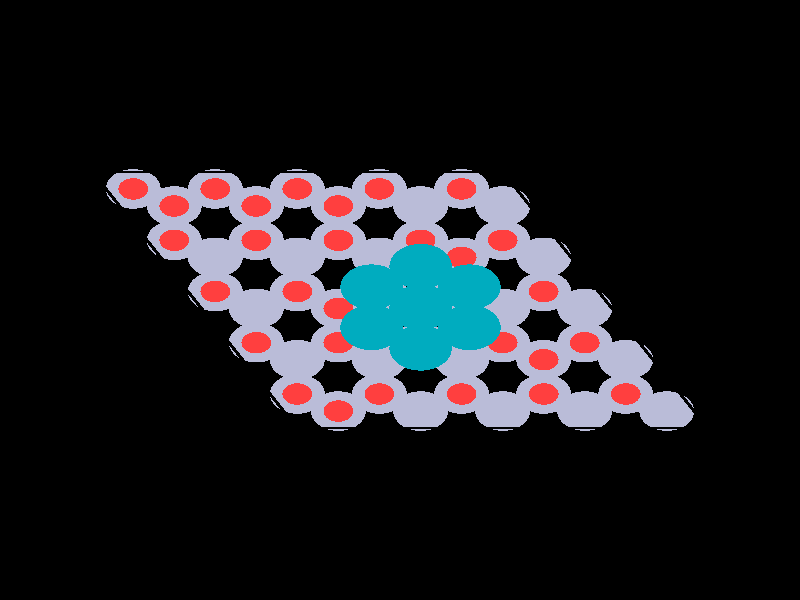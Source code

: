 #include "colors.inc"
#include "finish.inc"

global_settings {assumed_gamma 1 max_trace_level 6}
background {color White transmit 1.0}
camera {orthographic
  right -31.79*x up 33.06*y
  direction 1.00*z
  location <0,0,50.00> look_at <0,0,0>}
light_source {<  2.00,   3.00,  40.00> color White
  area_light <0.70, 0, 0>, <0, 0.70, 0>, 3, 3
  adaptive 1 jitter}

#declare simple = finish {phong 0.7}
#declare pale = finish {ambient 0.5 diffuse 0.85 roughness 0.001 specular 0.200 }
#declare intermediate = finish {ambient 0.3 diffuse 0.6 specular 0.1 roughness 0.04}
#declare vmd = finish {ambient 0.0 diffuse 0.65 phong 0.1 phong_size 40.0 specular 0.5 }
#declare jmol = finish {ambient 0.2 diffuse 0.6 specular 1 roughness 0.001 metallic}
#declare ase2 = finish {ambient 0.05 brilliance 3 diffuse 0.6 metallic specular 0.7 roughness 0.04 reflection 0.15}
#declare ase3 = finish {ambient 0.15 brilliance 2 diffuse 0.6 metallic specular 1.0 roughness 0.001 reflection 0.0}
#declare glass = finish {ambient 0.05 diffuse 0.3 specular 1.0 roughness 0.001}
#declare glass2 = finish {ambient 0.01 diffuse 0.3 specular 1.0 reflection 0.25 roughness 0.001}
#declare Rcell = 0.070;
#declare Rbond = 0.100;

#macro atom(LOC, R, COL, TRANS, FIN)
  sphere{LOC, R texture{pigment{color COL transmit TRANS} finish{FIN}}}
#end
#macro constrain(LOC, R, COL, TRANS FIN)
union{torus{R, Rcell rotate 45*z texture{pigment{color COL transmit TRANS} finish{FIN}}}
      torus{R, Rcell rotate -45*z texture{pigment{color COL transmit TRANS} finish{FIN}}}
      translate LOC}
#end

cylinder {< -4.08,  -7.06, -26.22>, < 12.23,  -7.06, -26.22>, Rcell pigment {Black}}
cylinder {<-12.23,   7.06, -26.22>, <  4.08,   7.06, -26.22>, Rcell pigment {Black}}
cylinder {<-12.23,   7.06,   0.00>, <  4.08,   7.06,   0.00>, Rcell pigment {Black}}
cylinder {< -4.08,  -7.06,   0.00>, < 12.23,  -7.06,   0.00>, Rcell pigment {Black}}
cylinder {< -4.08,  -7.06, -26.22>, <-12.23,   7.06, -26.22>, Rcell pigment {Black}}
cylinder {< 12.23,  -7.06, -26.22>, <  4.08,   7.06, -26.22>, Rcell pigment {Black}}
cylinder {< 12.23,  -7.06,   0.00>, <  4.08,   7.06,   0.00>, Rcell pigment {Black}}
cylinder {< -4.08,  -7.06,   0.00>, <-12.23,   7.06,   0.00>, Rcell pigment {Black}}
cylinder {< -4.08,  -7.06, -26.22>, < -4.08,  -7.06,   0.00>, Rcell pigment {Black}}
cylinder {< 12.23,  -7.06, -26.22>, < 12.23,  -7.06,   0.00>, Rcell pigment {Black}}
cylinder {<  4.08,   7.06, -26.22>, <  4.08,   7.06,   0.00>, Rcell pigment {Black}}
cylinder {<-12.23,   7.06, -26.22>, <-12.23,   7.06,   0.00>, Rcell pigment {Black}}
atom(<-10.60,   6.12, -25.23>, 0.59, rgb <1.00, 0.05, 0.05>, 0.0, ase2) // #0 
atom(< -2.45,  -2.35, -25.23>, 0.59, rgb <1.00, 0.05, 0.05>, 0.0, ase2) // #1 
atom(< -4.08,   0.47, -25.23>, 0.59, rgb <1.00, 0.05, 0.05>, 0.0, ase2) // #2 
atom(< -7.34,   6.12, -25.23>, 0.59, rgb <1.00, 0.05, 0.05>, 0.0, ase2) // #3 
atom(<  2.45,  -5.18, -25.23>, 0.59, rgb <1.00, 0.05, 0.05>, 0.0, ase2) // #4 
atom(<  0.82,  -2.35, -25.23>, 0.59, rgb <1.00, 0.05, 0.05>, 0.0, ase2) // #5 
atom(< -0.82,   0.47, -25.23>, 0.59, rgb <1.00, 0.05, 0.05>, 0.0, ase2) // #6 
atom(< -2.45,   3.29, -25.23>, 0.59, rgb <1.00, 0.05, 0.05>, 0.0, ase2) // #7 
atom(< -4.08,   6.12, -25.23>, 0.59, rgb <1.00, 0.05, 0.05>, 0.0, ase2) // #8 
atom(<  5.71,  -5.18, -25.23>, 0.59, rgb <1.00, 0.05, 0.05>, 0.0, ase2) // #9 
atom(<  2.45,   0.47, -25.23>, 0.59, rgb <1.00, 0.05, 0.05>, 0.0, ase2) // #10 
atom(<  0.82,   3.29, -25.23>, 0.59, rgb <1.00, 0.05, 0.05>, 0.0, ase2) // #11 
atom(< -0.82,   6.12, -25.23>, 0.59, rgb <1.00, 0.05, 0.05>, 0.0, ase2) // #12 
atom(<  8.97,  -5.18, -25.23>, 0.59, rgb <1.00, 0.05, 0.05>, 0.0, ase2) // #13 
atom(<  7.34,  -2.35, -25.23>, 0.59, rgb <1.00, 0.05, 0.05>, 0.0, ase2) // #14 
atom(<  5.71,   0.47, -25.23>, 0.59, rgb <1.00, 0.05, 0.05>, 0.0, ase2) // #15 
atom(<  4.08,   3.29, -25.23>, 0.59, rgb <1.00, 0.05, 0.05>, 0.0, ase2) // #16 
atom(<  2.45,   6.12, -25.23>, 0.59, rgb <1.00, 0.05, 0.05>, 0.0, ase2) // #17 
atom(<  0.82,  -0.47, -24.60>, 1.09, rgb <0.49, 0.50, 0.69>, 0.0, ase2) // #18 
atom(< -0.82,  -3.29, -24.60>, 1.09, rgb <0.49, 0.50, 0.69>, 0.0, ase2) // #19 
atom(< -0.82,   2.35, -24.60>, 1.09, rgb <0.49, 0.50, 0.69>, 0.0, ase2) // #20 
atom(< -7.34,   2.35, -24.60>, 1.09, rgb <0.49, 0.50, 0.69>, 0.0, ase2) // #21 
atom(< -2.45,   5.18, -24.60>, 1.09, rgb <0.49, 0.50, 0.69>, 0.0, ase2) // #22 
atom(< -2.45,  -0.47, -24.60>, 1.09, rgb <0.49, 0.50, 0.69>, 0.0, ase2) // #23 
atom(<  7.34,  -6.12, -24.60>, 1.09, rgb <0.49, 0.50, 0.69>, 0.0, ase2) // #24 
atom(< -2.45,  -6.12, -24.60>, 1.09, rgb <0.49, 0.50, 0.69>, 0.0, ase2) // #25 
atom(<  5.71,  -3.29, -24.60>, 1.09, rgb <0.49, 0.50, 0.69>, 0.0, ase2) // #26 
atom(< -4.08,   2.35, -24.60>, 1.09, rgb <0.49, 0.50, 0.69>, 0.0, ase2) // #27 
atom(<  4.08,  -0.47, -24.60>, 1.09, rgb <0.49, 0.50, 0.69>, 0.0, ase2) // #28 
atom(< -8.97,   5.18, -24.60>, 1.09, rgb <0.49, 0.50, 0.69>, 0.0, ase2) // #29 
atom(<  2.45,   2.35, -24.60>, 1.09, rgb <0.49, 0.50, 0.69>, 0.0, ase2) // #30 
atom(< -5.71,   5.18, -24.60>, 1.09, rgb <0.49, 0.50, 0.69>, 0.0, ase2) // #31 
atom(<  0.82,   5.18, -24.60>, 1.09, rgb <0.49, 0.50, 0.69>, 0.0, ase2) // #32 
atom(< -5.71,  -0.47, -24.60>, 1.09, rgb <0.49, 0.50, 0.69>, 0.0, ase2) // #33 
atom(< 10.60,  -6.12, -24.60>, 1.09, rgb <0.49, 0.50, 0.69>, 0.0, ase2) // #34 
atom(<  4.08,  -6.12, -24.60>, 1.09, rgb <0.49, 0.50, 0.69>, 0.0, ase2) // #35 
atom(<  8.97,  -3.29, -24.60>, 1.09, rgb <0.49, 0.50, 0.69>, 0.0, ase2) // #36 
atom(<  0.82,  -6.12, -24.60>, 1.09, rgb <0.49, 0.50, 0.69>, 0.0, ase2) // #37 
atom(<  7.34,  -0.47, -24.60>, 1.09, rgb <0.49, 0.50, 0.69>, 0.0, ase2) // #38 
atom(<  2.45,  -3.29, -24.60>, 1.09, rgb <0.49, 0.50, 0.69>, 0.0, ase2) // #39 
atom(<  5.71,   2.35, -24.60>, 1.09, rgb <0.49, 0.50, 0.69>, 0.0, ase2) // #40 
atom(< -4.08,  -3.29, -24.60>, 1.09, rgb <0.49, 0.50, 0.69>, 0.0, ase2) // #41 
atom(<  4.08,   5.18, -24.60>, 1.09, rgb <0.49, 0.50, 0.69>, 0.0, ase2) // #42 
atom(<  5.71,  -3.29, -22.60>, 0.59, rgb <1.00, 0.05, 0.05>, 0.0, ase2) // #43 
atom(< -2.45,  -0.47, -22.60>, 0.59, rgb <1.00, 0.05, 0.05>, 0.0, ase2) // #44 
atom(<  2.45,  -3.29, -22.60>, 0.59, rgb <1.00, 0.05, 0.05>, 0.0, ase2) // #45 
atom(<  4.08,  -0.47, -22.60>, 0.59, rgb <1.00, 0.05, 0.05>, 0.0, ase2) // #46 
atom(< -7.34,   2.35, -22.60>, 0.59, rgb <1.00, 0.05, 0.05>, 0.0, ase2) // #47 
atom(<  0.82,  -6.12, -22.60>, 0.59, rgb <1.00, 0.05, 0.05>, 0.0, ase2) // #48 
atom(<  2.45,   2.35, -22.60>, 0.59, rgb <1.00, 0.05, 0.05>, 0.0, ase2) // #49 
atom(<  0.82,  -0.47, -22.60>, 0.59, rgb <1.00, 0.05, 0.05>, 0.0, ase2) // #50 
atom(< -4.08,   2.35, -22.60>, 0.59, rgb <1.00, 0.05, 0.05>, 0.0, ase2) // #51 
atom(<  0.82,   5.18, -22.60>, 0.59, rgb <1.00, 0.05, 0.05>, 0.0, ase2) // #52 
atom(< -5.71,  -0.47, -22.60>, 0.59, rgb <1.00, 0.05, 0.05>, 0.0, ase2) // #53 
atom(< -0.82,   2.35, -22.60>, 0.59, rgb <1.00, 0.05, 0.05>, 0.0, ase2) // #54 
atom(< 10.60,  -6.12, -22.60>, 0.59, rgb <1.00, 0.05, 0.05>, 0.0, ase2) // #55 
atom(< -2.45,  -6.12, -22.60>, 0.59, rgb <1.00, 0.05, 0.05>, 0.0, ase2) // #56 
atom(< -5.71,   5.18, -22.60>, 0.59, rgb <1.00, 0.05, 0.05>, 0.0, ase2) // #57 
atom(<  8.97,  -3.29, -22.60>, 0.59, rgb <1.00, 0.05, 0.05>, 0.0, ase2) // #58 
atom(< -2.45,   5.18, -22.60>, 0.59, rgb <1.00, 0.05, 0.05>, 0.0, ase2) // #59 
atom(< -0.82,  -3.29, -22.60>, 0.59, rgb <1.00, 0.05, 0.05>, 0.0, ase2) // #60 
atom(<  7.34,  -0.47, -22.60>, 0.59, rgb <1.00, 0.05, 0.05>, 0.0, ase2) // #61 
atom(< -8.97,   5.18, -22.60>, 0.59, rgb <1.00, 0.05, 0.05>, 0.0, ase2) // #62 
atom(<  7.34,  -6.12, -22.60>, 0.59, rgb <1.00, 0.05, 0.05>, 0.0, ase2) // #63 
atom(<  5.71,   2.35, -22.60>, 0.59, rgb <1.00, 0.05, 0.05>, 0.0, ase2) // #64 
atom(<  4.08,  -6.12, -22.60>, 0.59, rgb <1.00, 0.05, 0.05>, 0.0, ase2) // #65 
atom(< -4.08,  -3.29, -22.60>, 0.59, rgb <1.00, 0.05, 0.05>, 0.0, ase2) // #66 
atom(<  4.08,   5.18, -22.60>, 0.59, rgb <1.00, 0.05, 0.05>, 0.0, ase2) // #67 
atom(<  0.82,   3.29, -21.98>, 1.09, rgb <0.49, 0.50, 0.69>, 0.0, ase2) // #68 
atom(<  2.45,  -5.18, -21.98>, 1.09, rgb <0.49, 0.50, 0.69>, 0.0, ase2) // #69 
atom(<-10.60,   6.12, -21.98>, 1.09, rgb <0.49, 0.50, 0.69>, 0.0, ase2) // #70 
atom(< -4.08,   6.12, -21.98>, 1.09, rgb <0.49, 0.50, 0.69>, 0.0, ase2) // #71 
atom(< -0.82,   6.12, -21.98>, 1.09, rgb <0.49, 0.50, 0.69>, 0.0, ase2) // #72 
atom(< -8.97,   3.29, -21.98>, 1.09, rgb <0.49, 0.50, 0.69>, 0.0, ase2) // #73 
atom(< -5.71,   3.29, -21.98>, 1.09, rgb <0.49, 0.50, 0.69>, 0.0, ase2) // #74 
atom(<  0.82,  -2.35, -21.98>, 1.09, rgb <0.49, 0.50, 0.69>, 0.0, ase2) // #75 
atom(<  8.97,  -5.18, -21.98>, 1.09, rgb <0.49, 0.50, 0.69>, 0.0, ase2) // #76 
atom(<  5.71,  -5.18, -21.98>, 1.09, rgb <0.49, 0.50, 0.69>, 0.0, ase2) // #77 
atom(< -2.45,  -2.35, -21.98>, 1.09, rgb <0.49, 0.50, 0.69>, 0.0, ase2) // #78 
atom(< -5.71,  -2.35, -21.98>, 1.09, rgb <0.49, 0.50, 0.69>, 0.0, ase2) // #79 
atom(<  7.34,  -2.35, -21.98>, 1.09, rgb <0.49, 0.50, 0.69>, 0.0, ase2) // #80 
atom(< -4.08,  -5.18, -21.98>, 1.09, rgb <0.49, 0.50, 0.69>, 0.0, ase2) // #81 
atom(<  4.08,  -2.35, -21.98>, 1.09, rgb <0.49, 0.50, 0.69>, 0.0, ase2) // #82 
atom(< -0.82,   0.47, -21.98>, 1.09, rgb <0.49, 0.50, 0.69>, 0.0, ase2) // #83 
atom(<  5.71,   0.47, -21.98>, 1.09, rgb <0.49, 0.50, 0.69>, 0.0, ase2) // #84 
atom(< -7.34,   6.12, -21.98>, 1.09, rgb <0.49, 0.50, 0.69>, 0.0, ase2) // #85 
atom(< -0.82,  -5.18, -21.98>, 1.09, rgb <0.49, 0.50, 0.69>, 0.0, ase2) // #86 
atom(<  2.45,   0.47, -21.98>, 1.09, rgb <0.49, 0.50, 0.69>, 0.0, ase2) // #87 
atom(<  4.08,   3.29, -21.98>, 1.09, rgb <0.49, 0.50, 0.69>, 0.0, ase2) // #88 
atom(< -4.08,   0.47, -21.98>, 1.09, rgb <0.49, 0.50, 0.69>, 0.0, ase2) // #89 
atom(< -2.45,   3.29, -21.98>, 1.09, rgb <0.49, 0.50, 0.69>, 0.0, ase2) // #90 
atom(< -7.34,   0.47, -21.98>, 1.09, rgb <0.49, 0.50, 0.69>, 0.0, ase2) // #91 
atom(<  2.45,   6.12, -21.98>, 1.09, rgb <0.49, 0.50, 0.69>, 0.0, ase2) // #92 
atom(< -0.82,   0.47, -19.98>, 0.59, rgb <1.00, 0.05, 0.05>, 0.0, ase2) // #93 
atom(< -2.45,  -2.35, -19.98>, 0.59, rgb <1.00, 0.05, 0.05>, 0.0, ase2) // #94 
atom(< -8.97,   3.29, -19.98>, 0.59, rgb <1.00, 0.05, 0.05>, 0.0, ase2) // #95 
atom(<  2.45,  -5.18, -19.98>, 0.59, rgb <1.00, 0.05, 0.05>, 0.0, ase2) // #96 
atom(<  8.97,  -5.18, -19.98>, 0.59, rgb <1.00, 0.05, 0.05>, 0.0, ase2) // #97 
atom(<  4.08,  -2.35, -19.98>, 0.59, rgb <1.00, 0.05, 0.05>, 0.0, ase2) // #98 
atom(< -5.71,   3.29, -19.98>, 0.59, rgb <1.00, 0.05, 0.05>, 0.0, ase2) // #99 
atom(< -2.45,   3.29, -19.98>, 0.59, rgb <1.00, 0.05, 0.05>, 0.0, ase2) // #100 
atom(< -0.82,  -5.18, -19.98>, 0.59, rgb <1.00, 0.05, 0.05>, 0.0, ase2) // #101 
atom(<  7.34,  -2.35, -19.98>, 0.59, rgb <1.00, 0.05, 0.05>, 0.0, ase2) // #102 
atom(<-10.60,   6.12, -19.98>, 0.59, rgb <1.00, 0.05, 0.05>, 0.0, ase2) // #103 
atom(<  2.45,   0.47, -19.98>, 0.59, rgb <1.00, 0.05, 0.05>, 0.0, ase2) // #104 
atom(< -5.71,  -2.35, -19.98>, 0.59, rgb <1.00, 0.05, 0.05>, 0.0, ase2) // #105 
atom(<  0.82,  -2.35, -19.98>, 0.59, rgb <1.00, 0.05, 0.05>, 0.0, ase2) // #106 
atom(<  5.71,   0.47, -19.98>, 0.59, rgb <1.00, 0.05, 0.05>, 0.0, ase2) // #107 
atom(< -4.08,   6.12, -19.98>, 0.59, rgb <1.00, 0.05, 0.05>, 0.0, ase2) // #108 
atom(< -4.08,   0.47, -19.98>, 0.59, rgb <1.00, 0.05, 0.05>, 0.0, ase2) // #109 
atom(<  0.82,   3.29, -19.98>, 0.59, rgb <1.00, 0.05, 0.05>, 0.0, ase2) // #110 
atom(< -7.34,   6.12, -19.98>, 0.59, rgb <1.00, 0.05, 0.05>, 0.0, ase2) // #111 
atom(<  4.08,   3.29, -19.98>, 0.59, rgb <1.00, 0.05, 0.05>, 0.0, ase2) // #112 
atom(< -7.34,   0.47, -19.98>, 0.59, rgb <1.00, 0.05, 0.05>, 0.0, ase2) // #113 
atom(< -4.08,  -5.18, -19.98>, 0.59, rgb <1.00, 0.05, 0.05>, 0.0, ase2) // #114 
atom(<  5.71,  -5.18, -19.98>, 0.59, rgb <1.00, 0.05, 0.05>, 0.0, ase2) // #115 
atom(< -0.82,   6.12, -19.98>, 0.59, rgb <1.00, 0.05, 0.05>, 0.0, ase2) // #116 
atom(<  2.45,   6.12, -19.98>, 0.59, rgb <1.00, 0.05, 0.05>, 0.0, ase2) // #117 
atom(< 10.60,  -6.12, -19.35>, 1.09, rgb <0.49, 0.50, 0.69>, 0.0, ase2) // #118 
atom(< -2.45,  -6.12, -19.35>, 1.09, rgb <0.49, 0.50, 0.69>, 0.0, ase2) // #119 
atom(< -2.45,   5.18, -19.35>, 1.09, rgb <0.49, 0.50, 0.69>, 0.0, ase2) // #120 
atom(<  4.08,  -0.47, -19.35>, 1.09, rgb <0.49, 0.50, 0.69>, 0.0, ase2) // #121 
atom(< -4.08,   2.35, -19.35>, 1.09, rgb <0.49, 0.50, 0.69>, 0.0, ase2) // #122 
atom(< -7.34,   2.35, -19.35>, 1.09, rgb <0.49, 0.50, 0.69>, 0.0, ase2) // #123 
atom(<  8.97,  -3.29, -19.35>, 1.09, rgb <0.49, 0.50, 0.69>, 0.0, ase2) // #124 
atom(<  0.82,  -0.47, -19.35>, 1.09, rgb <0.49, 0.50, 0.69>, 0.0, ase2) // #125 
atom(<  4.08,  -6.12, -19.35>, 1.09, rgb <0.49, 0.50, 0.69>, 0.0, ase2) // #126 
atom(< -5.71,  -0.47, -19.35>, 1.09, rgb <0.49, 0.50, 0.69>, 0.0, ase2) // #127 
atom(<  2.45,   2.35, -19.35>, 1.09, rgb <0.49, 0.50, 0.69>, 0.0, ase2) // #128 
atom(<  7.34,  -6.12, -19.35>, 1.09, rgb <0.49, 0.50, 0.69>, 0.0, ase2) // #129 
atom(<  7.34,  -0.47, -19.35>, 1.09, rgb <0.49, 0.50, 0.69>, 0.0, ase2) // #130 
atom(< -2.45,  -0.47, -19.35>, 1.09, rgb <0.49, 0.50, 0.69>, 0.0, ase2) // #131 
atom(< -8.97,   5.18, -19.35>, 1.09, rgb <0.49, 0.50, 0.69>, 0.0, ase2) // #132 
atom(< -0.82,  -3.29, -19.35>, 1.09, rgb <0.49, 0.50, 0.69>, 0.0, ase2) // #133 
atom(< -0.82,   2.35, -19.35>, 1.09, rgb <0.49, 0.50, 0.69>, 0.0, ase2) // #134 
atom(<  0.82,   5.18, -19.35>, 1.09, rgb <0.49, 0.50, 0.69>, 0.0, ase2) // #135 
atom(<  5.71,   2.35, -19.35>, 1.09, rgb <0.49, 0.50, 0.69>, 0.0, ase2) // #136 
atom(< -5.71,   5.18, -19.35>, 1.09, rgb <0.49, 0.50, 0.69>, 0.0, ase2) // #137 
atom(<  5.71,  -3.29, -19.35>, 1.09, rgb <0.49, 0.50, 0.69>, 0.0, ase2) // #138 
atom(<  2.45,  -3.29, -19.35>, 1.09, rgb <0.49, 0.50, 0.69>, 0.0, ase2) // #139 
atom(<  0.82,  -6.12, -19.35>, 1.09, rgb <0.49, 0.50, 0.69>, 0.0, ase2) // #140 
atom(< -4.08,  -3.29, -19.35>, 1.09, rgb <0.49, 0.50, 0.69>, 0.0, ase2) // #141 
atom(<  4.08,   5.18, -19.35>, 1.09, rgb <0.49, 0.50, 0.69>, 0.0, ase2) // #142 
atom(<  7.34,  -6.12, -17.36>, 0.59, rgb <1.00, 0.05, 0.05>, 0.0, ase2) // #143 
atom(<  2.45,  -3.29, -17.36>, 0.59, rgb <1.00, 0.05, 0.05>, 0.0, ase2) // #144 
atom(< -0.82,   2.35, -17.36>, 0.59, rgb <1.00, 0.05, 0.05>, 0.0, ase2) // #145 
atom(<  8.97,  -3.29, -17.36>, 0.59, rgb <1.00, 0.05, 0.05>, 0.0, ase2) // #146 
atom(<  2.45,   2.35, -17.36>, 0.59, rgb <1.00, 0.05, 0.05>, 0.0, ase2) // #147 
atom(< -4.08,   2.35, -17.36>, 0.59, rgb <1.00, 0.05, 0.05>, 0.0, ase2) // #148 
atom(<  0.82,  -6.12, -17.36>, 0.59, rgb <1.00, 0.05, 0.05>, 0.0, ase2) // #149 
atom(< -2.45,  -0.47, -17.36>, 0.59, rgb <1.00, 0.05, 0.05>, 0.0, ase2) // #150 
atom(< -0.82,  -3.29, -17.36>, 0.59, rgb <1.00, 0.05, 0.05>, 0.0, ase2) // #151 
atom(<  5.71,  -3.29, -17.36>, 0.59, rgb <1.00, 0.05, 0.05>, 0.0, ase2) // #152 
atom(<  7.34,  -0.47, -17.36>, 0.59, rgb <1.00, 0.05, 0.05>, 0.0, ase2) // #153 
atom(<  4.08,  -6.12, -17.36>, 0.59, rgb <1.00, 0.05, 0.05>, 0.0, ase2) // #154 
atom(<  0.82,   5.18, -17.36>, 0.59, rgb <1.00, 0.05, 0.05>, 0.0, ase2) // #155 
atom(< -7.34,   2.35, -17.36>, 0.59, rgb <1.00, 0.05, 0.05>, 0.0, ase2) // #156 
atom(< -2.45,   5.18, -17.36>, 0.59, rgb <1.00, 0.05, 0.05>, 0.0, ase2) // #157 
atom(<  0.82,  -0.47, -17.36>, 0.59, rgb <1.00, 0.05, 0.05>, 0.0, ase2) // #158 
atom(< -2.45,  -6.12, -17.36>, 0.59, rgb <1.00, 0.05, 0.05>, 0.0, ase2) // #159 
atom(<  5.71,   2.35, -17.36>, 0.59, rgb <1.00, 0.05, 0.05>, 0.0, ase2) // #160 
atom(< -4.08,  -3.29, -17.36>, 0.59, rgb <1.00, 0.05, 0.05>, 0.0, ase2) // #161 
atom(<  4.08,  -0.47, -17.36>, 0.59, rgb <1.00, 0.05, 0.05>, 0.0, ase2) // #162 
atom(< 10.60,  -6.12, -17.36>, 0.59, rgb <1.00, 0.05, 0.05>, 0.0, ase2) // #163 
atom(< -5.71,   5.18, -17.36>, 0.59, rgb <1.00, 0.05, 0.05>, 0.0, ase2) // #164 
atom(< -8.97,   5.18, -17.36>, 0.59, rgb <1.00, 0.05, 0.05>, 0.0, ase2) // #165 
atom(< -5.71,  -0.47, -17.36>, 0.59, rgb <1.00, 0.05, 0.05>, 0.0, ase2) // #166 
atom(<  4.08,   5.18, -17.36>, 0.59, rgb <1.00, 0.05, 0.05>, 0.0, ase2) // #167 
atom(<  7.34,  -2.35, -16.73>, 1.09, rgb <0.49, 0.50, 0.69>, 0.0, ase2) // #168 
atom(<  4.08,  -2.35, -16.73>, 1.09, rgb <0.49, 0.50, 0.69>, 0.0, ase2) // #169 
atom(< -4.08,   6.12, -16.73>, 1.09, rgb <0.49, 0.50, 0.69>, 0.0, ase2) // #170 
atom(< -5.71,   3.29, -16.73>, 1.09, rgb <0.49, 0.50, 0.69>, 0.0, ase2) // #171 
atom(< -4.08,   0.47, -16.73>, 1.09, rgb <0.49, 0.50, 0.69>, 0.0, ase2) // #172 
atom(< -5.71,  -2.35, -16.73>, 1.09, rgb <0.49, 0.50, 0.69>, 0.0, ase2) // #173 
atom(< -0.82,   6.12, -16.73>, 1.09, rgb <0.49, 0.50, 0.69>, 0.0, ase2) // #174 
atom(<  0.82,  -2.35, -16.73>, 1.09, rgb <0.49, 0.50, 0.69>, 0.0, ase2) // #175 
atom(<  5.71,   0.47, -16.73>, 1.09, rgb <0.49, 0.50, 0.69>, 0.0, ase2) // #176 
atom(<-10.60,   6.12, -16.73>, 1.09, rgb <0.49, 0.50, 0.69>, 0.0, ase2) // #177 
atom(< -8.97,   3.29, -16.73>, 1.09, rgb <0.49, 0.50, 0.69>, 0.0, ase2) // #178 
atom(<  2.45,   0.47, -16.73>, 1.09, rgb <0.49, 0.50, 0.69>, 0.0, ase2) // #179 
atom(< -2.45,   3.29, -16.73>, 1.09, rgb <0.49, 0.50, 0.69>, 0.0, ase2) // #180 
atom(<  5.71,  -5.18, -16.73>, 1.09, rgb <0.49, 0.50, 0.69>, 0.0, ase2) // #181 
atom(< -4.08,  -5.18, -16.73>, 1.09, rgb <0.49, 0.50, 0.69>, 0.0, ase2) // #182 
atom(<  8.97,  -5.18, -16.73>, 1.09, rgb <0.49, 0.50, 0.69>, 0.0, ase2) // #183 
atom(<  4.08,   3.29, -16.73>, 1.09, rgb <0.49, 0.50, 0.69>, 0.0, ase2) // #184 
atom(<  2.45,  -5.18, -16.73>, 1.09, rgb <0.49, 0.50, 0.69>, 0.0, ase2) // #185 
atom(< -0.82,  -5.18, -16.73>, 1.09, rgb <0.49, 0.50, 0.69>, 0.0, ase2) // #186 
atom(< -7.34,   0.47, -16.73>, 1.09, rgb <0.49, 0.50, 0.69>, 0.0, ase2) // #187 
atom(< -7.34,   6.12, -16.73>, 1.09, rgb <0.49, 0.50, 0.69>, 0.0, ase2) // #188 
atom(<  0.82,   3.29, -16.73>, 1.09, rgb <0.49, 0.50, 0.69>, 0.0, ase2) // #189 
atom(< -0.82,   0.47, -16.73>, 1.09, rgb <0.49, 0.50, 0.69>, 0.0, ase2) // #190 
atom(< -2.45,  -2.35, -16.73>, 1.09, rgb <0.49, 0.50, 0.69>, 0.0, ase2) // #191 
atom(<  2.45,   6.12, -16.73>, 1.09, rgb <0.49, 0.50, 0.69>, 0.0, ase2) // #192 
atom(< -5.71,   3.29, -14.74>, 0.59, rgb <1.00, 0.05, 0.05>, 0.0, ase2) // #193 
atom(< -0.82,   6.12, -14.74>, 0.59, rgb <1.00, 0.05, 0.05>, 0.0, ase2) // #194 
atom(<  5.71,  -5.18, -14.74>, 0.59, rgb <1.00, 0.05, 0.05>, 0.0, ase2) // #195 
atom(<  2.45,   0.47, -14.74>, 0.59, rgb <1.00, 0.05, 0.05>, 0.0, ase2) // #196 
atom(< -4.08,  -5.18, -14.74>, 0.59, rgb <1.00, 0.05, 0.05>, 0.0, ase2) // #197 
atom(< -5.71,  -2.35, -14.74>, 0.59, rgb <1.00, 0.05, 0.05>, 0.0, ase2) // #198 
atom(<  5.71,   0.47, -14.74>, 0.59, rgb <1.00, 0.05, 0.05>, 0.0, ase2) // #199 
atom(< -0.82,   0.47, -14.74>, 0.59, rgb <1.00, 0.05, 0.05>, 0.0, ase2) // #200 
atom(< -0.82,  -5.18, -14.74>, 0.59, rgb <1.00, 0.05, 0.05>, 0.0, ase2) // #201 
atom(< -8.97,   3.29, -14.74>, 0.59, rgb <1.00, 0.05, 0.05>, 0.0, ase2) // #202 
atom(<-10.60,   6.12, -14.74>, 0.59, rgb <1.00, 0.05, 0.05>, 0.0, ase2) // #203 
atom(<  8.97,  -5.18, -14.74>, 0.59, rgb <1.00, 0.05, 0.05>, 0.0, ase2) // #204 
atom(< -4.08,   6.12, -14.74>, 0.59, rgb <1.00, 0.05, 0.05>, 0.0, ase2) // #205 
atom(<  0.82,  -2.35, -14.74>, 0.59, rgb <1.00, 0.05, 0.05>, 0.0, ase2) // #206 
atom(<  0.82,   3.29, -14.74>, 0.59, rgb <1.00, 0.05, 0.05>, 0.0, ase2) // #207 
atom(<  4.08,   3.29, -14.74>, 0.59, rgb <1.00, 0.05, 0.05>, 0.0, ase2) // #208 
atom(<  4.08,  -2.35, -14.74>, 0.59, rgb <1.00, 0.05, 0.05>, 0.0, ase2) // #209 
atom(< -2.45,  -2.35, -14.74>, 0.59, rgb <1.00, 0.05, 0.05>, 0.0, ase2) // #210 
atom(< -7.34,   0.47, -14.74>, 0.59, rgb <1.00, 0.05, 0.05>, 0.0, ase2) // #211 
atom(<  2.45,  -5.18, -14.74>, 0.59, rgb <1.00, 0.05, 0.05>, 0.0, ase2) // #212 
atom(< -4.08,   0.47, -14.74>, 0.59, rgb <1.00, 0.05, 0.05>, 0.0, ase2) // #213 
atom(<  7.34,  -2.35, -14.74>, 0.59, rgb <1.00, 0.05, 0.05>, 0.0, ase2) // #214 
atom(< -2.45,   3.29, -14.74>, 0.59, rgb <1.00, 0.05, 0.05>, 0.0, ase2) // #215 
atom(< -7.34,   6.12, -14.74>, 0.59, rgb <1.00, 0.05, 0.05>, 0.0, ase2) // #216 
atom(<  2.45,   6.12, -14.74>, 0.59, rgb <1.00, 0.05, 0.05>, 0.0, ase2) // #217 
atom(<  7.34,  -0.47, -14.11>, 1.09, rgb <0.49, 0.50, 0.69>, 0.0, ase2) // #218 
atom(< -5.71,  -0.47, -14.11>, 1.09, rgb <0.49, 0.50, 0.69>, 0.0, ase2) // #219 
atom(< 10.60,  -6.12, -14.11>, 1.09, rgb <0.49, 0.50, 0.69>, 0.0, ase2) // #220 
atom(< -0.82,   2.35, -14.11>, 1.09, rgb <0.49, 0.50, 0.69>, 0.0, ase2) // #221 
atom(< -0.82,  -3.29, -14.11>, 1.09, rgb <0.49, 0.50, 0.69>, 0.0, ase2) // #222 
atom(< -7.34,   2.35, -14.11>, 1.09, rgb <0.49, 0.50, 0.69>, 0.0, ase2) // #223 
atom(< -4.08,  -3.29, -14.11>, 1.09, rgb <0.49, 0.50, 0.69>, 0.0, ase2) // #224 
atom(<  0.82,  -0.47, -14.11>, 1.09, rgb <0.49, 0.50, 0.69>, 0.0, ase2) // #225 
atom(<  5.71,   2.35, -14.11>, 1.09, rgb <0.49, 0.50, 0.69>, 0.0, ase2) // #226 
atom(<  7.34,  -6.12, -14.11>, 1.09, rgb <0.49, 0.50, 0.69>, 0.0, ase2) // #227 
atom(<  0.82,  -6.12, -14.11>, 1.09, rgb <0.49, 0.50, 0.69>, 0.0, ase2) // #228 
atom(<  8.97,  -3.29, -14.11>, 1.09, rgb <0.49, 0.50, 0.69>, 0.0, ase2) // #229 
atom(<  4.08,  -0.47, -14.11>, 1.09, rgb <0.49, 0.50, 0.69>, 0.0, ase2) // #230 
atom(<  0.82,   5.18, -14.11>, 1.09, rgb <0.49, 0.50, 0.69>, 0.0, ase2) // #231 
atom(<  2.45,  -3.29, -14.11>, 1.09, rgb <0.49, 0.50, 0.69>, 0.0, ase2) // #232 
atom(< -4.08,   2.35, -14.11>, 1.09, rgb <0.49, 0.50, 0.69>, 0.0, ase2) // #233 
atom(<  4.08,  -6.12, -14.11>, 1.09, rgb <0.49, 0.50, 0.69>, 0.0, ase2) // #234 
atom(<  4.08,   5.18, -14.11>, 1.09, rgb <0.49, 0.50, 0.69>, 0.0, ase2) // #235 
atom(< -1.13,  -1.52, -12.01>, 1.24, rgb <0.00, 0.41, 0.52>, 0.0, ase2) // #236 
atom(< -1.13,  -1.52, -10.51>, 1.24, rgb <0.00, 0.41, 0.52>, 0.0, ase2) // #237 
atom(<  0.82,  -2.65, -10.51>, 1.24, rgb <0.00, 0.41, 0.52>, 0.0, ase2) // #238 
atom(< -1.13,   0.72, -10.51>, 1.24, rgb <0.00, 0.41, 0.52>, 0.0, ase2) // #239 
atom(<  2.76,  -1.52, -12.01>, 1.24, rgb <0.00, 0.41, 0.52>, 0.0, ase2) // #240 
atom(<  2.76,  -1.52, -10.51>, 1.24, rgb <0.00, 0.41, 0.52>, 0.0, ase2) // #241 
atom(<  0.82,  -0.40, -12.01>, 1.24, rgb <0.00, 0.41, 0.52>, 0.0, ase2) // #242 
atom(<  0.82,   1.85, -12.01>, 1.24, rgb <0.00, 0.41, 0.52>, 0.0, ase2) // #243 
atom(<  0.82,   1.85, -10.51>, 1.24, rgb <0.00, 0.41, 0.52>, 0.0, ase2) // #244 
atom(<  2.76,   0.72, -10.51>, 1.24, rgb <0.00, 0.41, 0.52>, 0.0, ase2) // #245 
